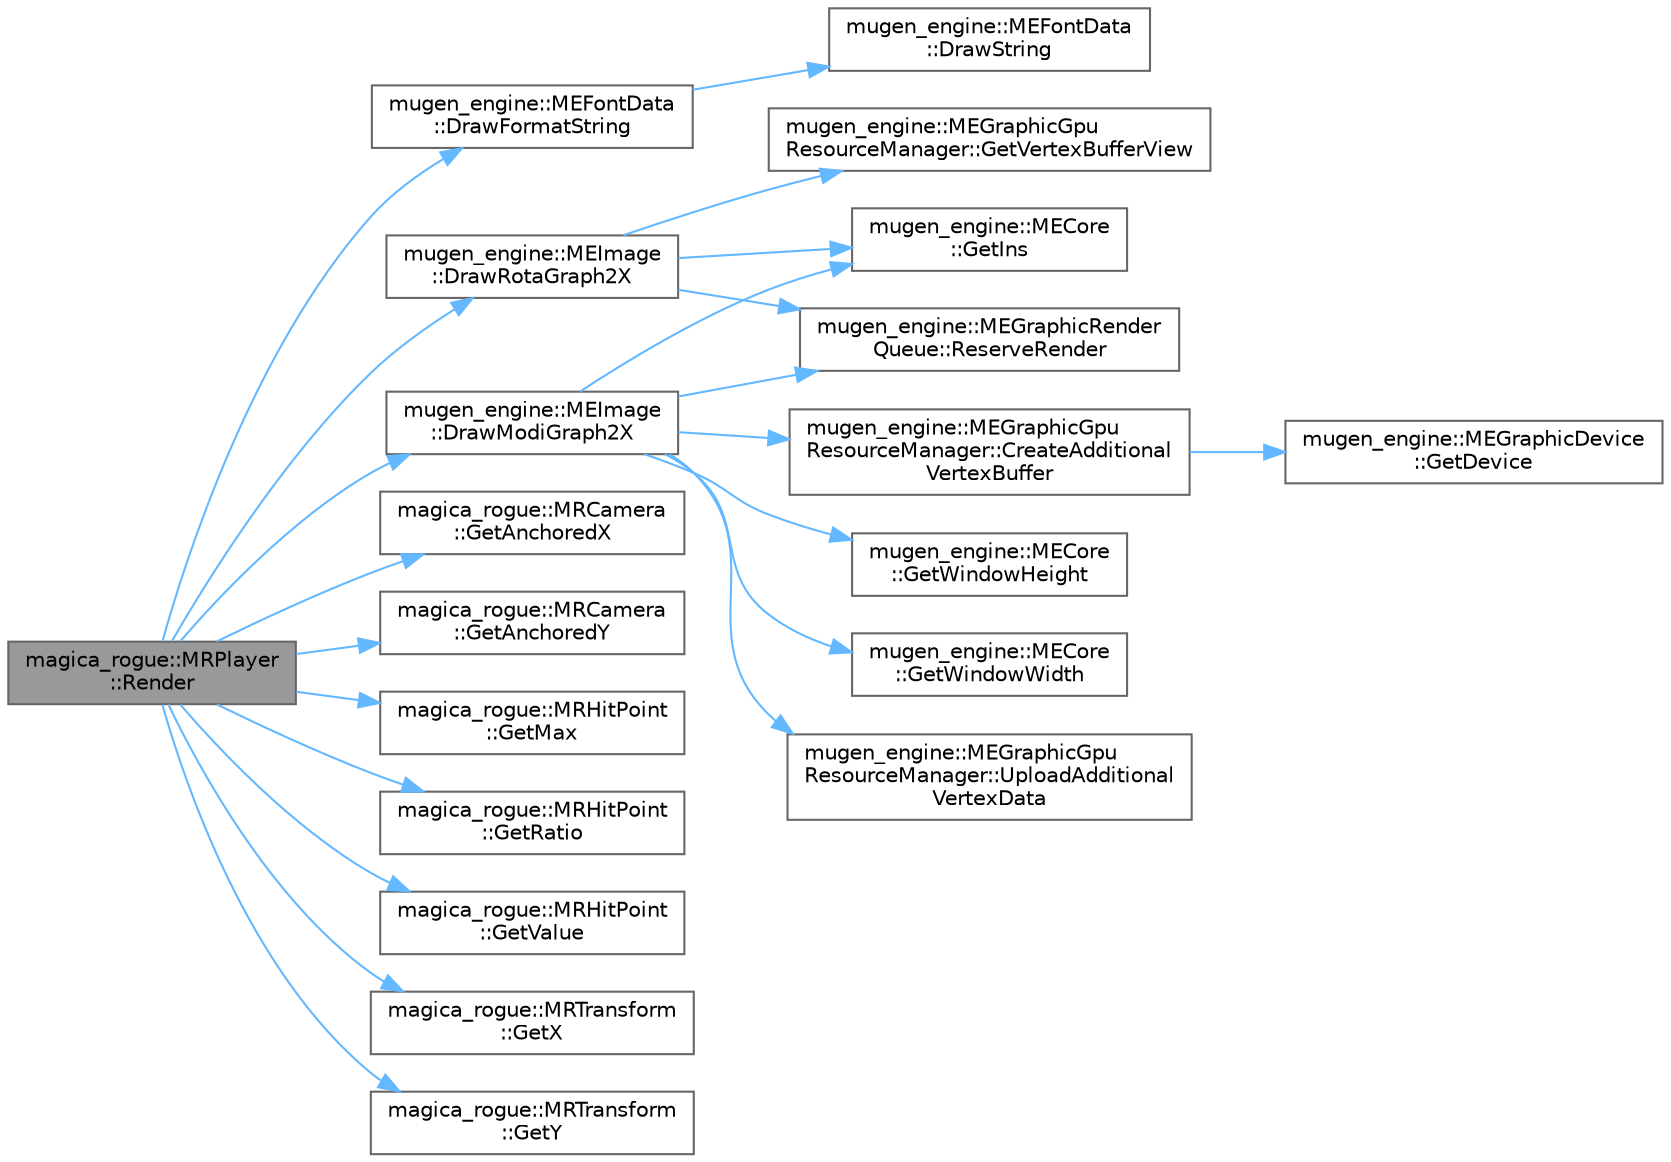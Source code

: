 digraph "magica_rogue::MRPlayer::Render"
{
 // LATEX_PDF_SIZE
  bgcolor="transparent";
  edge [fontname=Helvetica,fontsize=10,labelfontname=Helvetica,labelfontsize=10];
  node [fontname=Helvetica,fontsize=10,shape=box,height=0.2,width=0.4];
  rankdir="LR";
  Node1 [id="Node000001",label="magica_rogue::MRPlayer\l::Render",height=0.2,width=0.4,color="gray40", fillcolor="grey60", style="filled", fontcolor="black",tooltip="描画"];
  Node1 -> Node2 [id="edge1_Node000001_Node000002",color="steelblue1",style="solid",tooltip=" "];
  Node2 [id="Node000002",label="mugen_engine::MEFontData\l::DrawFormatString",height=0.2,width=0.4,color="grey40", fillcolor="white", style="filled",URL="$classmugen__engine_1_1_m_e_font_data.html#a3e49e049ca203dce1c267cc2b9457288",tooltip="書式文字列を描画する"];
  Node2 -> Node3 [id="edge2_Node000002_Node000003",color="steelblue1",style="solid",tooltip=" "];
  Node3 [id="Node000003",label="mugen_engine::MEFontData\l::DrawString",height=0.2,width=0.4,color="grey40", fillcolor="white", style="filled",URL="$classmugen__engine_1_1_m_e_font_data.html#af80b229c2db2f112802d3d5baeee86e2",tooltip="文字列の描画を行う"];
  Node1 -> Node4 [id="edge3_Node000001_Node000004",color="steelblue1",style="solid",tooltip=" "];
  Node4 [id="Node000004",label="mugen_engine::MEImage\l::DrawModiGraph2X",height=0.2,width=0.4,color="grey40", fillcolor="white", style="filled",URL="$classmugen__engine_1_1_m_e_image.html#a90d318e0735d4c605f6ea407b9dd32a0",tooltip="2倍換算で自由に4頂点を指定して描画する"];
  Node4 -> Node5 [id="edge4_Node000004_Node000005",color="steelblue1",style="solid",tooltip=" "];
  Node5 [id="Node000005",label="mugen_engine::MEGraphicGpu\lResourceManager::CreateAdditional\lVertexBuffer",height=0.2,width=0.4,color="grey40", fillcolor="white", style="filled",URL="$classmugen__engine_1_1_m_e_graphic_gpu_resource_manager.html#a628babc668697ba5e2d114f488eb0a5d",tooltip="追加の頂点バッファの作成"];
  Node5 -> Node6 [id="edge5_Node000005_Node000006",color="steelblue1",style="solid",tooltip=" "];
  Node6 [id="Node000006",label="mugen_engine::MEGraphicDevice\l::GetDevice",height=0.2,width=0.4,color="grey40", fillcolor="white", style="filled",URL="$classmugen__engine_1_1_m_e_graphic_device.html#a1b80c568c2b2708835c532d31a748b25",tooltip="デバイスの生ポインタを取得"];
  Node4 -> Node7 [id="edge6_Node000004_Node000007",color="steelblue1",style="solid",tooltip=" "];
  Node7 [id="Node000007",label="mugen_engine::MECore\l::GetIns",height=0.2,width=0.4,color="grey40", fillcolor="white", style="filled",URL="$classmugen__engine_1_1_m_e_core.html#a8efe32043348f81c574473428903f0be",tooltip="インスタンスの取得"];
  Node4 -> Node8 [id="edge7_Node000004_Node000008",color="steelblue1",style="solid",tooltip=" "];
  Node8 [id="Node000008",label="mugen_engine::MECore\l::GetWindowHeight",height=0.2,width=0.4,color="grey40", fillcolor="white", style="filled",URL="$classmugen__engine_1_1_m_e_core.html#a35c94ba4e5f6b2309b9eaab5121e075a",tooltip="画面の高さを取得"];
  Node4 -> Node9 [id="edge8_Node000004_Node000009",color="steelblue1",style="solid",tooltip=" "];
  Node9 [id="Node000009",label="mugen_engine::MECore\l::GetWindowWidth",height=0.2,width=0.4,color="grey40", fillcolor="white", style="filled",URL="$classmugen__engine_1_1_m_e_core.html#ac6b8db890e9dd6d4f408963f719eb7d6",tooltip="画面の横幅を取得"];
  Node4 -> Node10 [id="edge9_Node000004_Node000010",color="steelblue1",style="solid",tooltip=" "];
  Node10 [id="Node000010",label="mugen_engine::MEGraphicRender\lQueue::ReserveRender",height=0.2,width=0.4,color="grey40", fillcolor="white", style="filled",URL="$classmugen__engine_1_1_m_e_graphic_render_queue.html#aed53caf0379a1008611962820dbede29",tooltip="描画を予約する"];
  Node4 -> Node11 [id="edge10_Node000004_Node000011",color="steelblue1",style="solid",tooltip=" "];
  Node11 [id="Node000011",label="mugen_engine::MEGraphicGpu\lResourceManager::UploadAdditional\lVertexData",height=0.2,width=0.4,color="grey40", fillcolor="white", style="filled",URL="$classmugen__engine_1_1_m_e_graphic_gpu_resource_manager.html#abfa6bb090f502964048c8fbf41d80b79",tooltip="追加の頂点データをバッファに書き込む"];
  Node1 -> Node12 [id="edge11_Node000001_Node000012",color="steelblue1",style="solid",tooltip=" "];
  Node12 [id="Node000012",label="mugen_engine::MEImage\l::DrawRotaGraph2X",height=0.2,width=0.4,color="grey40", fillcolor="white", style="filled",URL="$classmugen__engine_1_1_m_e_image.html#ac049f800bbe907664d2950f7e62207ed",tooltip="2倍換算で座標と拡大率と回転角度を指定して描画"];
  Node12 -> Node7 [id="edge12_Node000012_Node000007",color="steelblue1",style="solid",tooltip=" "];
  Node12 -> Node13 [id="edge13_Node000012_Node000013",color="steelblue1",style="solid",tooltip=" "];
  Node13 [id="Node000013",label="mugen_engine::MEGraphicGpu\lResourceManager::GetVertexBufferView",height=0.2,width=0.4,color="grey40", fillcolor="white", style="filled",URL="$classmugen__engine_1_1_m_e_graphic_gpu_resource_manager.html#a5975faa5ec6615c97e1c07b1ec95893a",tooltip="頂点バッファビューを取得"];
  Node12 -> Node10 [id="edge14_Node000012_Node000010",color="steelblue1",style="solid",tooltip=" "];
  Node1 -> Node14 [id="edge15_Node000001_Node000014",color="steelblue1",style="solid",tooltip=" "];
  Node14 [id="Node000014",label="magica_rogue::MRCamera\l::GetAnchoredX",height=0.2,width=0.4,color="grey40", fillcolor="white", style="filled",URL="$classmagica__rogue_1_1_m_r_camera.html#a36d9f03d3783631823b5656b46dd0d67",tooltip="スクリーン座標のX要素を取得"];
  Node1 -> Node15 [id="edge16_Node000001_Node000015",color="steelblue1",style="solid",tooltip=" "];
  Node15 [id="Node000015",label="magica_rogue::MRCamera\l::GetAnchoredY",height=0.2,width=0.4,color="grey40", fillcolor="white", style="filled",URL="$classmagica__rogue_1_1_m_r_camera.html#aa595bce2456ce46aca0943b5d1b65e51",tooltip="スクリーン座標のY要素を取得"];
  Node1 -> Node16 [id="edge17_Node000001_Node000016",color="steelblue1",style="solid",tooltip=" "];
  Node16 [id="Node000016",label="magica_rogue::MRHitPoint\l::GetMax",height=0.2,width=0.4,color="grey40", fillcolor="white", style="filled",URL="$classmagica__rogue_1_1_m_r_hit_point.html#a74a356fbdeb31ab7b577d94b216eecd3",tooltip="最大値を取得"];
  Node1 -> Node17 [id="edge18_Node000001_Node000017",color="steelblue1",style="solid",tooltip=" "];
  Node17 [id="Node000017",label="magica_rogue::MRHitPoint\l::GetRatio",height=0.2,width=0.4,color="grey40", fillcolor="white", style="filled",URL="$classmagica__rogue_1_1_m_r_hit_point.html#a878b29a4d3f7c2e770653da691e930fa",tooltip="現在のHPの割合を取得"];
  Node1 -> Node18 [id="edge19_Node000001_Node000018",color="steelblue1",style="solid",tooltip=" "];
  Node18 [id="Node000018",label="magica_rogue::MRHitPoint\l::GetValue",height=0.2,width=0.4,color="grey40", fillcolor="white", style="filled",URL="$classmagica__rogue_1_1_m_r_hit_point.html#a7960ad5d81df82340cda0ec685606c8f",tooltip="現在のHPを取得"];
  Node1 -> Node19 [id="edge20_Node000001_Node000019",color="steelblue1",style="solid",tooltip=" "];
  Node19 [id="Node000019",label="magica_rogue::MRTransform\l::GetX",height=0.2,width=0.4,color="grey40", fillcolor="white", style="filled",URL="$classmagica__rogue_1_1_m_r_transform.html#aa348a91e555b9432ce8164f544d31e43",tooltip="X座標を取得"];
  Node1 -> Node20 [id="edge21_Node000001_Node000020",color="steelblue1",style="solid",tooltip=" "];
  Node20 [id="Node000020",label="magica_rogue::MRTransform\l::GetY",height=0.2,width=0.4,color="grey40", fillcolor="white", style="filled",URL="$classmagica__rogue_1_1_m_r_transform.html#a799ec6bf12fa654f4f0caf565578becc",tooltip="Y座標を取得"];
}
